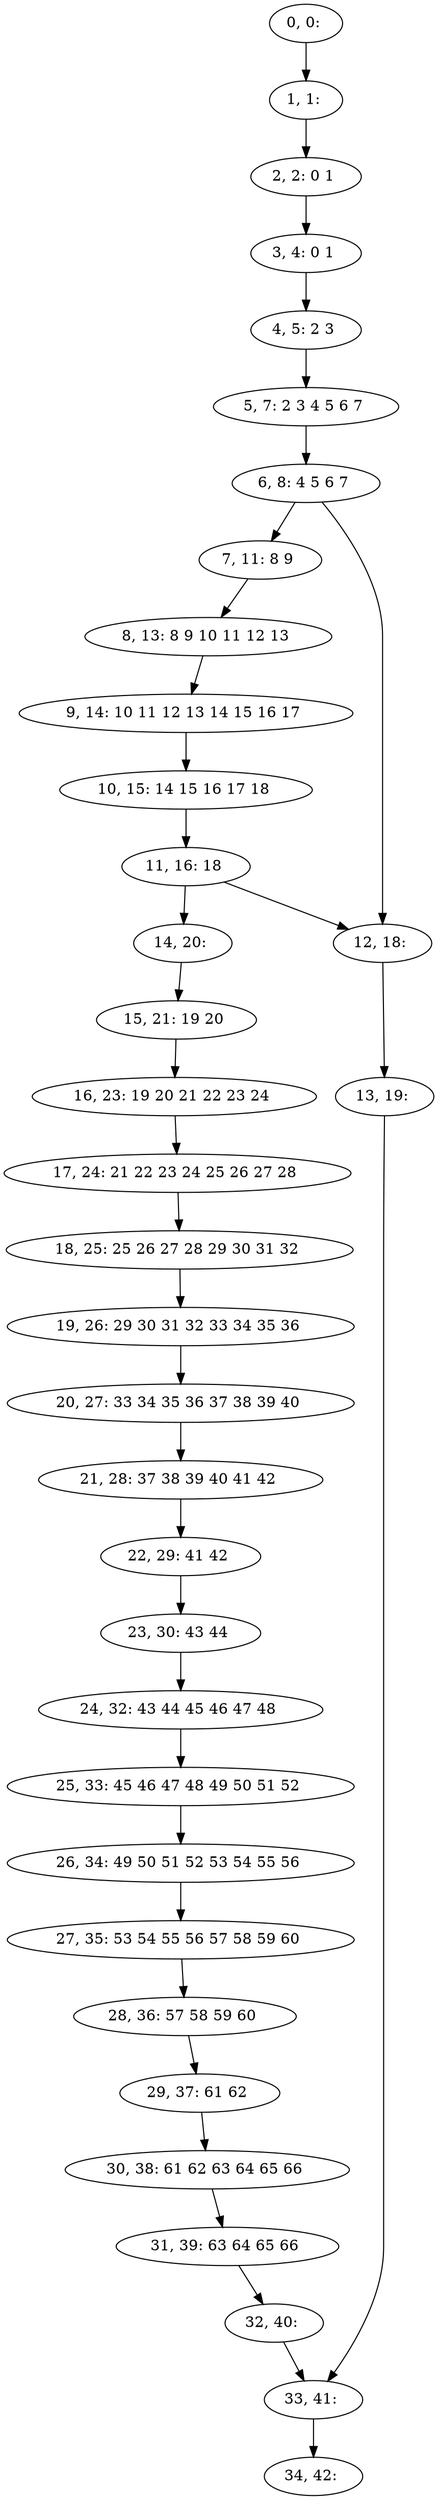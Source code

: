 digraph G {
0[label="0, 0: "];
1[label="1, 1: "];
2[label="2, 2: 0 1 "];
3[label="3, 4: 0 1 "];
4[label="4, 5: 2 3 "];
5[label="5, 7: 2 3 4 5 6 7 "];
6[label="6, 8: 4 5 6 7 "];
7[label="7, 11: 8 9 "];
8[label="8, 13: 8 9 10 11 12 13 "];
9[label="9, 14: 10 11 12 13 14 15 16 17 "];
10[label="10, 15: 14 15 16 17 18 "];
11[label="11, 16: 18 "];
12[label="12, 18: "];
13[label="13, 19: "];
14[label="14, 20: "];
15[label="15, 21: 19 20 "];
16[label="16, 23: 19 20 21 22 23 24 "];
17[label="17, 24: 21 22 23 24 25 26 27 28 "];
18[label="18, 25: 25 26 27 28 29 30 31 32 "];
19[label="19, 26: 29 30 31 32 33 34 35 36 "];
20[label="20, 27: 33 34 35 36 37 38 39 40 "];
21[label="21, 28: 37 38 39 40 41 42 "];
22[label="22, 29: 41 42 "];
23[label="23, 30: 43 44 "];
24[label="24, 32: 43 44 45 46 47 48 "];
25[label="25, 33: 45 46 47 48 49 50 51 52 "];
26[label="26, 34: 49 50 51 52 53 54 55 56 "];
27[label="27, 35: 53 54 55 56 57 58 59 60 "];
28[label="28, 36: 57 58 59 60 "];
29[label="29, 37: 61 62 "];
30[label="30, 38: 61 62 63 64 65 66 "];
31[label="31, 39: 63 64 65 66 "];
32[label="32, 40: "];
33[label="33, 41: "];
34[label="34, 42: "];
0->1 ;
1->2 ;
2->3 ;
3->4 ;
4->5 ;
5->6 ;
6->7 ;
6->12 ;
7->8 ;
8->9 ;
9->10 ;
10->11 ;
11->12 ;
11->14 ;
12->13 ;
13->33 ;
14->15 ;
15->16 ;
16->17 ;
17->18 ;
18->19 ;
19->20 ;
20->21 ;
21->22 ;
22->23 ;
23->24 ;
24->25 ;
25->26 ;
26->27 ;
27->28 ;
28->29 ;
29->30 ;
30->31 ;
31->32 ;
32->33 ;
33->34 ;
}
